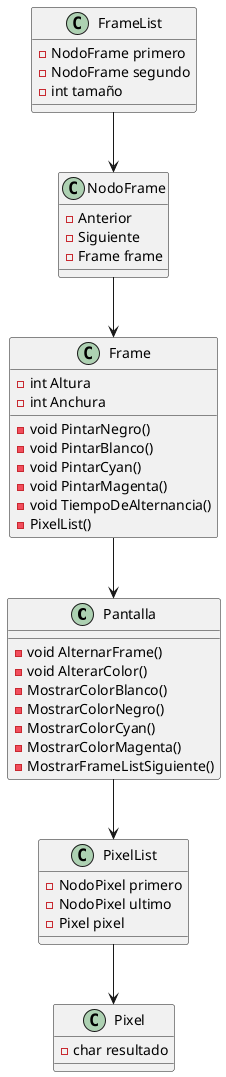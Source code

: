 @startuml
class Pantalla {
    - void AlternarFrame()
    - void AlterarColor()
    - MostrarColorBlanco()
    - MostrarColorNegro()
    - MostrarColorCyan()
    - MostrarColorMagenta()
    - MostrarFrameListSiguiente()
}

class FrameList {
    - NodoFrame primero
    - NodoFrame segundo
    - int tamaño
}

class NodoFrame {
    - Anterior
    - Siguiente
    - Frame frame
}

class Frame {
    - void PintarNegro()
    - void PintarBlanco()
    - void PintarCyan()
    - void PintarMagenta()
    - void TiempoDeAlternancia()
    - int Altura
    - int Anchura
    - PixelList()
}

class PixelList {
    - NodoPixel primero
    - NodoPixel ultimo
    - Pixel pixel
}


class Pixel {
    - char resultado
}

FrameList --> NodoFrame
NodoFrame --> Frame
Frame --> Pantalla
Pantalla --> PixelList
PixelList --> Pixel

@enduml
